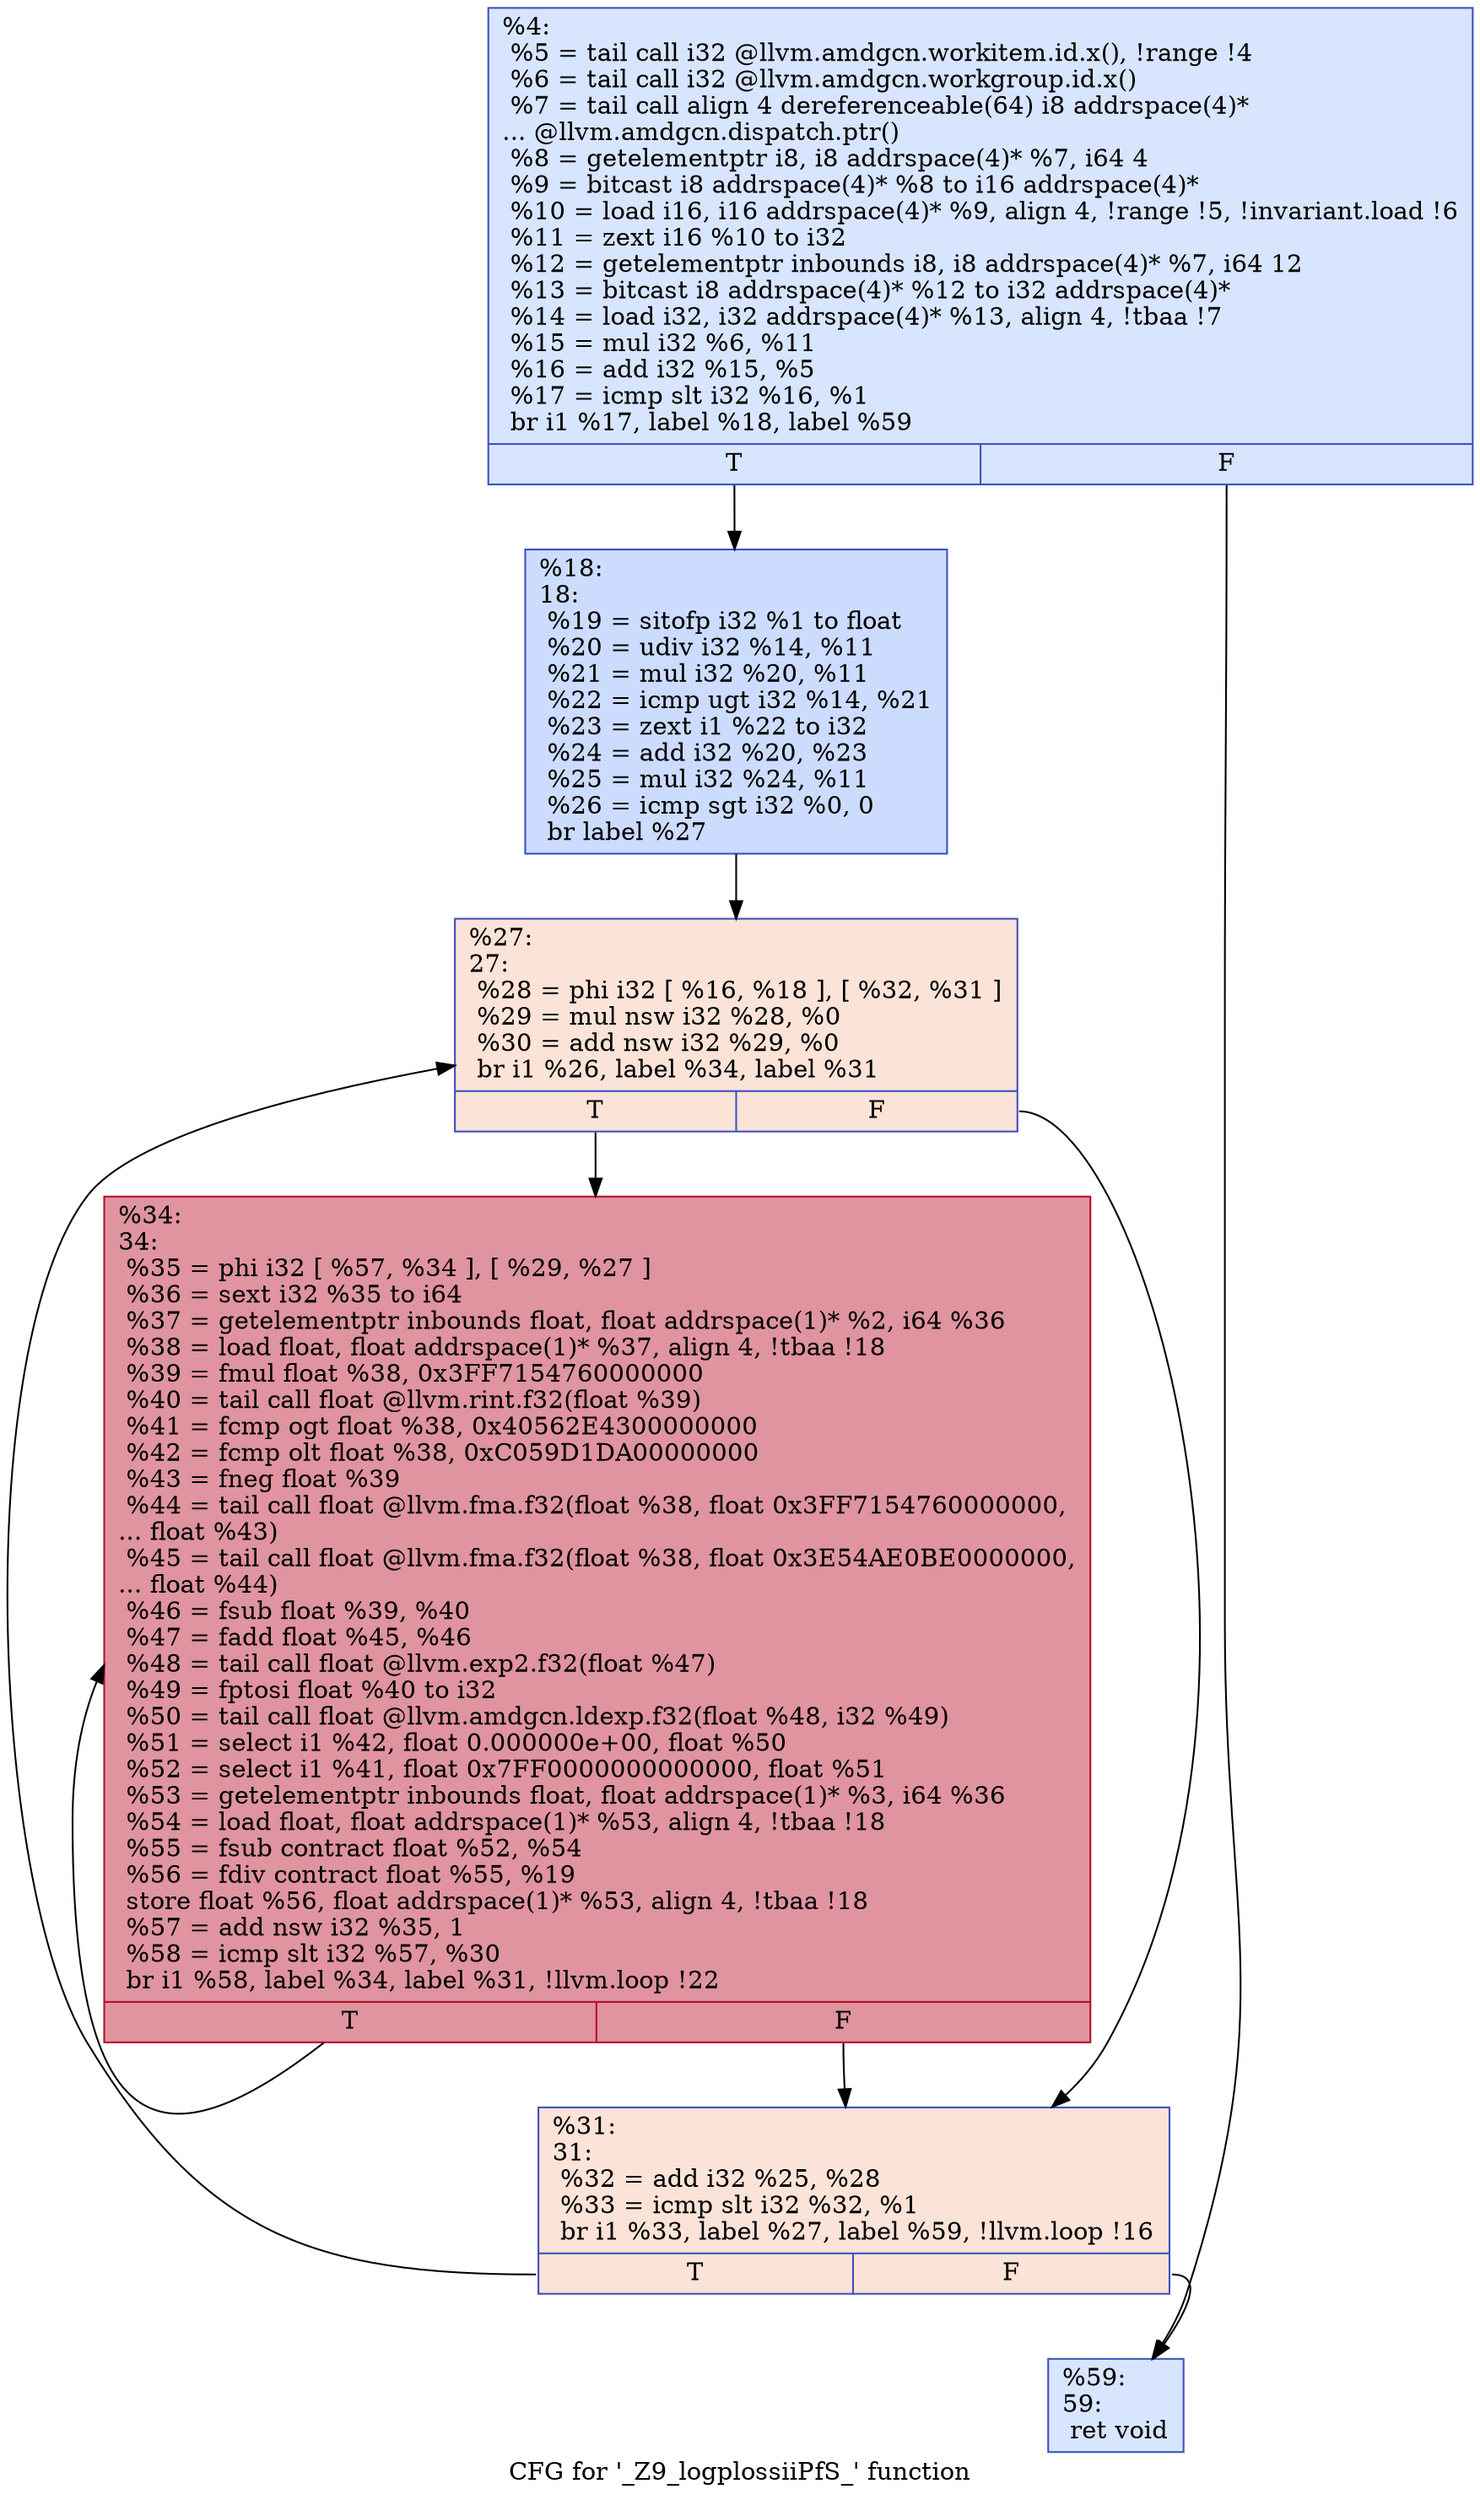 digraph "CFG for '_Z9_logplossiiPfS_' function" {
	label="CFG for '_Z9_logplossiiPfS_' function";

	Node0x54e2bd0 [shape=record,color="#3d50c3ff", style=filled, fillcolor="#a7c5fe70",label="{%4:\l  %5 = tail call i32 @llvm.amdgcn.workitem.id.x(), !range !4\l  %6 = tail call i32 @llvm.amdgcn.workgroup.id.x()\l  %7 = tail call align 4 dereferenceable(64) i8 addrspace(4)*\l... @llvm.amdgcn.dispatch.ptr()\l  %8 = getelementptr i8, i8 addrspace(4)* %7, i64 4\l  %9 = bitcast i8 addrspace(4)* %8 to i16 addrspace(4)*\l  %10 = load i16, i16 addrspace(4)* %9, align 4, !range !5, !invariant.load !6\l  %11 = zext i16 %10 to i32\l  %12 = getelementptr inbounds i8, i8 addrspace(4)* %7, i64 12\l  %13 = bitcast i8 addrspace(4)* %12 to i32 addrspace(4)*\l  %14 = load i32, i32 addrspace(4)* %13, align 4, !tbaa !7\l  %15 = mul i32 %6, %11\l  %16 = add i32 %15, %5\l  %17 = icmp slt i32 %16, %1\l  br i1 %17, label %18, label %59\l|{<s0>T|<s1>F}}"];
	Node0x54e2bd0:s0 -> Node0x54e2c20;
	Node0x54e2bd0:s1 -> Node0x54e4ed0;
	Node0x54e2c20 [shape=record,color="#3d50c3ff", style=filled, fillcolor="#8caffe70",label="{%18:\l18:                                               \l  %19 = sitofp i32 %1 to float\l  %20 = udiv i32 %14, %11\l  %21 = mul i32 %20, %11\l  %22 = icmp ugt i32 %14, %21\l  %23 = zext i1 %22 to i32\l  %24 = add i32 %20, %23\l  %25 = mul i32 %24, %11\l  %26 = icmp sgt i32 %0, 0\l  br label %27\l}"];
	Node0x54e2c20 -> Node0x54e5450;
	Node0x54e5450 [shape=record,color="#3d50c3ff", style=filled, fillcolor="#f6bfa670",label="{%27:\l27:                                               \l  %28 = phi i32 [ %16, %18 ], [ %32, %31 ]\l  %29 = mul nsw i32 %28, %0\l  %30 = add nsw i32 %29, %0\l  br i1 %26, label %34, label %31\l|{<s0>T|<s1>F}}"];
	Node0x54e5450:s0 -> Node0x54e57a0;
	Node0x54e5450:s1 -> Node0x54e5540;
	Node0x54e5540 [shape=record,color="#3d50c3ff", style=filled, fillcolor="#f6bfa670",label="{%31:\l31:                                               \l  %32 = add i32 %25, %28\l  %33 = icmp slt i32 %32, %1\l  br i1 %33, label %27, label %59, !llvm.loop !16\l|{<s0>T|<s1>F}}"];
	Node0x54e5540:s0 -> Node0x54e5450;
	Node0x54e5540:s1 -> Node0x54e4ed0;
	Node0x54e57a0 [shape=record,color="#b70d28ff", style=filled, fillcolor="#b70d2870",label="{%34:\l34:                                               \l  %35 = phi i32 [ %57, %34 ], [ %29, %27 ]\l  %36 = sext i32 %35 to i64\l  %37 = getelementptr inbounds float, float addrspace(1)* %2, i64 %36\l  %38 = load float, float addrspace(1)* %37, align 4, !tbaa !18\l  %39 = fmul float %38, 0x3FF7154760000000\l  %40 = tail call float @llvm.rint.f32(float %39)\l  %41 = fcmp ogt float %38, 0x40562E4300000000\l  %42 = fcmp olt float %38, 0xC059D1DA00000000\l  %43 = fneg float %39\l  %44 = tail call float @llvm.fma.f32(float %38, float 0x3FF7154760000000,\l... float %43)\l  %45 = tail call float @llvm.fma.f32(float %38, float 0x3E54AE0BE0000000,\l... float %44)\l  %46 = fsub float %39, %40\l  %47 = fadd float %45, %46\l  %48 = tail call float @llvm.exp2.f32(float %47)\l  %49 = fptosi float %40 to i32\l  %50 = tail call float @llvm.amdgcn.ldexp.f32(float %48, i32 %49)\l  %51 = select i1 %42, float 0.000000e+00, float %50\l  %52 = select i1 %41, float 0x7FF0000000000000, float %51\l  %53 = getelementptr inbounds float, float addrspace(1)* %3, i64 %36\l  %54 = load float, float addrspace(1)* %53, align 4, !tbaa !18\l  %55 = fsub contract float %52, %54\l  %56 = fdiv contract float %55, %19\l  store float %56, float addrspace(1)* %53, align 4, !tbaa !18\l  %57 = add nsw i32 %35, 1\l  %58 = icmp slt i32 %57, %30\l  br i1 %58, label %34, label %31, !llvm.loop !22\l|{<s0>T|<s1>F}}"];
	Node0x54e57a0:s0 -> Node0x54e57a0;
	Node0x54e57a0:s1 -> Node0x54e5540;
	Node0x54e4ed0 [shape=record,color="#3d50c3ff", style=filled, fillcolor="#a7c5fe70",label="{%59:\l59:                                               \l  ret void\l}"];
}
